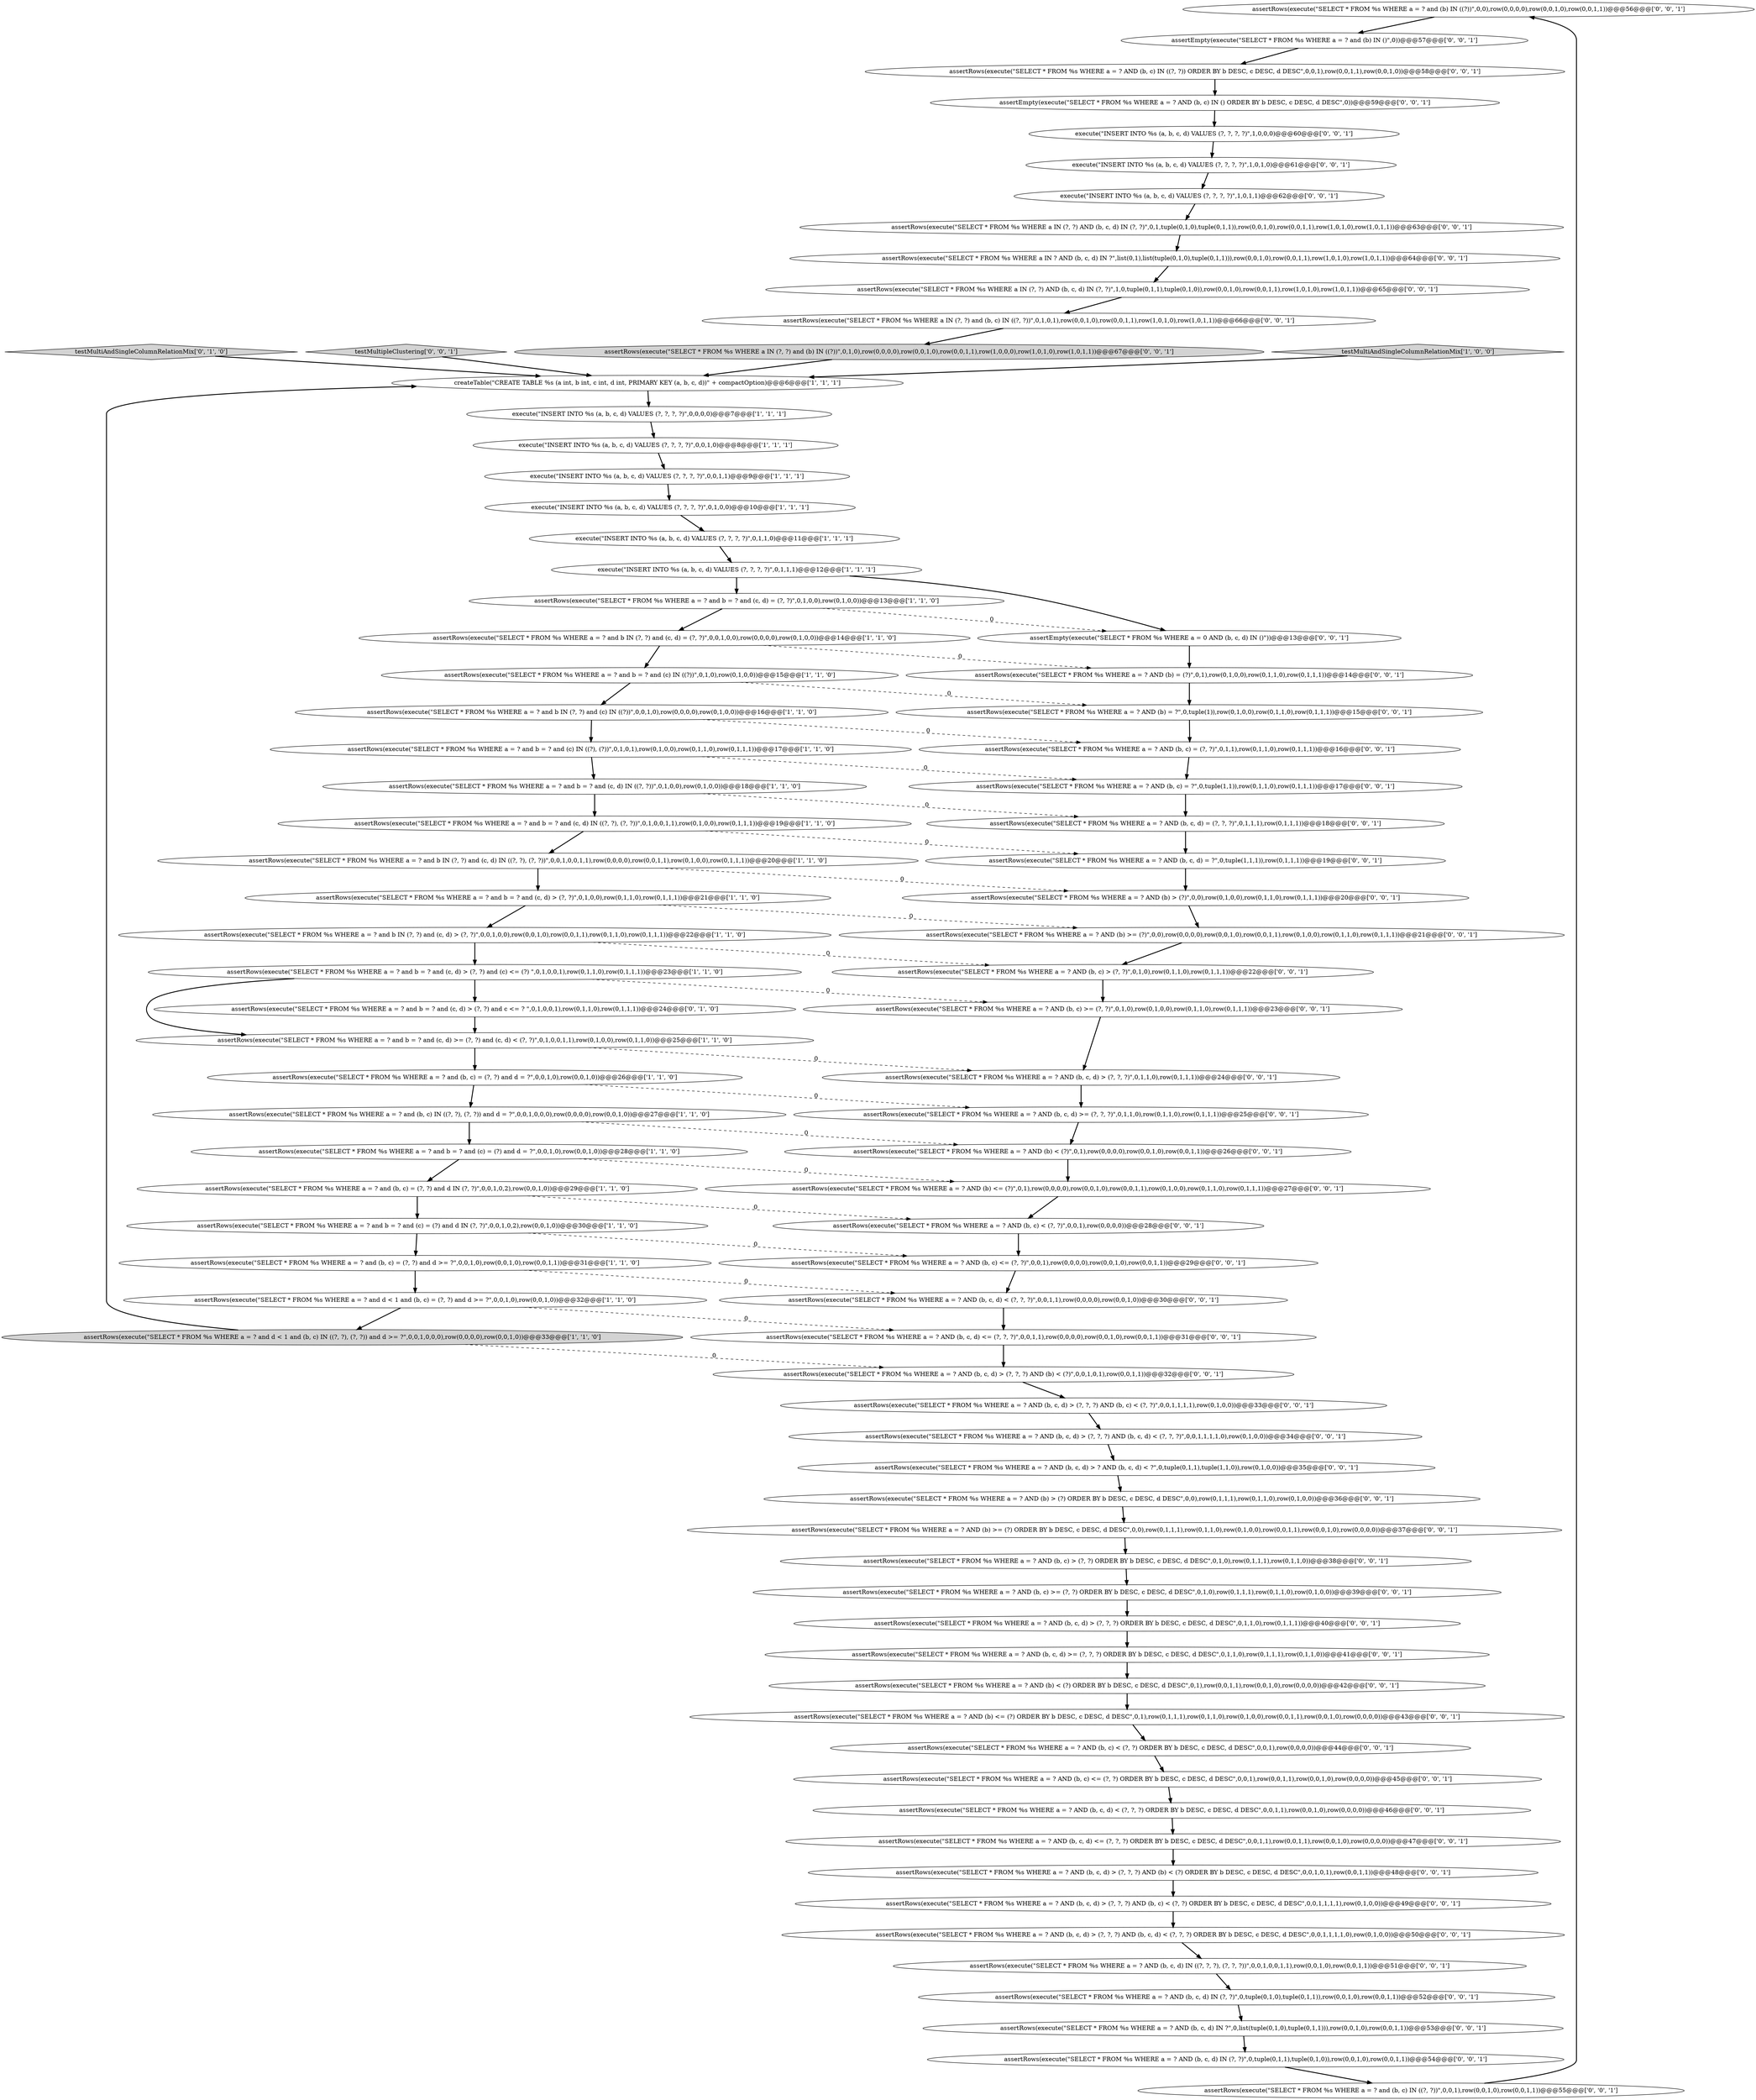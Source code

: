 digraph {
58 [style = filled, label = "assertRows(execute(\"SELECT * FROM %s WHERE a = ? and (b) IN ((?))\",0,0),row(0,0,0,0),row(0,0,1,0),row(0,0,1,1))@@@56@@@['0', '0', '1']", fillcolor = white, shape = ellipse image = "AAA0AAABBB3BBB"];
76 [style = filled, label = "assertRows(execute(\"SELECT * FROM %s WHERE a = ? AND (b, c) IN ((?, ?)) ORDER BY b DESC, c DESC, d DESC\",0,0,1),row(0,0,1,1),row(0,0,1,0))@@@58@@@['0', '0', '1']", fillcolor = white, shape = ellipse image = "AAA0AAABBB3BBB"];
6 [style = filled, label = "createTable(\"CREATE TABLE %s (a int, b int, c int, d int, PRIMARY KEY (a, b, c, d))\" + compactOption)@@@6@@@['1', '1', '1']", fillcolor = white, shape = ellipse image = "AAA0AAABBB1BBB"];
56 [style = filled, label = "assertRows(execute(\"SELECT * FROM %s WHERE a IN (?, ?) AND (b, c, d) IN (?, ?)\",0,1,tuple(0,1,0),tuple(0,1,1)),row(0,0,1,0),row(0,0,1,1),row(1,0,1,0),row(1,0,1,1))@@@63@@@['0', '0', '1']", fillcolor = white, shape = ellipse image = "AAA0AAABBB3BBB"];
7 [style = filled, label = "assertRows(execute(\"SELECT * FROM %s WHERE a = ? and b = ? and (c) IN ((?))\",0,1,0),row(0,1,0,0))@@@15@@@['1', '1', '0']", fillcolor = white, shape = ellipse image = "AAA0AAABBB1BBB"];
37 [style = filled, label = "assertRows(execute(\"SELECT * FROM %s WHERE a IN ? AND (b, c, d) IN ?\",list(0,1),list(tuple(0,1,0),tuple(0,1,1))),row(0,0,1,0),row(0,0,1,1),row(1,0,1,0),row(1,0,1,1))@@@64@@@['0', '0', '1']", fillcolor = white, shape = ellipse image = "AAA0AAABBB3BBB"];
63 [style = filled, label = "assertRows(execute(\"SELECT * FROM %s WHERE a = ? AND (b, c) < (?, ?)\",0,0,1),row(0,0,0,0))@@@28@@@['0', '0', '1']", fillcolor = white, shape = ellipse image = "AAA0AAABBB3BBB"];
16 [style = filled, label = "assertRows(execute(\"SELECT * FROM %s WHERE a = ? and b IN (?, ?) and (c, d) = (?, ?)\",0,0,1,0,0),row(0,0,0,0),row(0,1,0,0))@@@14@@@['1', '1', '0']", fillcolor = white, shape = ellipse image = "AAA0AAABBB1BBB"];
31 [style = filled, label = "assertEmpty(execute(\"SELECT * FROM %s WHERE a = ? and (b) IN ()\",0))@@@57@@@['0', '0', '1']", fillcolor = white, shape = ellipse image = "AAA0AAABBB3BBB"];
36 [style = filled, label = "assertRows(execute(\"SELECT * FROM %s WHERE a = ? AND (b, c, d) > (?, ?, ?)\",0,1,1,0),row(0,1,1,1))@@@24@@@['0', '0', '1']", fillcolor = white, shape = ellipse image = "AAA0AAABBB3BBB"];
17 [style = filled, label = "assertRows(execute(\"SELECT * FROM %s WHERE a = ? and (b, c) = (?, ?) and d >= ?\",0,0,1,0),row(0,0,1,0),row(0,0,1,1))@@@31@@@['1', '1', '0']", fillcolor = white, shape = ellipse image = "AAA0AAABBB1BBB"];
26 [style = filled, label = "execute(\"INSERT INTO %s (a, b, c, d) VALUES (?, ?, ?, ?)\",0,1,0,0)@@@10@@@['1', '1', '1']", fillcolor = white, shape = ellipse image = "AAA0AAABBB1BBB"];
38 [style = filled, label = "assertRows(execute(\"SELECT * FROM %s WHERE a = ? AND (b, c, d) <= (?, ?, ?)\",0,0,1,1),row(0,0,0,0),row(0,0,1,0),row(0,0,1,1))@@@31@@@['0', '0', '1']", fillcolor = white, shape = ellipse image = "AAA0AAABBB3BBB"];
11 [style = filled, label = "execute(\"INSERT INTO %s (a, b, c, d) VALUES (?, ?, ?, ?)\",0,0,0,0)@@@7@@@['1', '1', '1']", fillcolor = white, shape = ellipse image = "AAA0AAABBB1BBB"];
62 [style = filled, label = "assertRows(execute(\"SELECT * FROM %s WHERE a = ? AND (b, c, d) < (?, ?, ?) ORDER BY b DESC, c DESC, d DESC\",0,0,1,1),row(0,0,1,0),row(0,0,0,0))@@@46@@@['0', '0', '1']", fillcolor = white, shape = ellipse image = "AAA0AAABBB3BBB"];
15 [style = filled, label = "assertRows(execute(\"SELECT * FROM %s WHERE a = ? and b = ? and (c, d) >= (?, ?) and (c, d) < (?, ?)\",0,1,0,0,1,1),row(0,1,0,0),row(0,1,1,0))@@@25@@@['1', '1', '0']", fillcolor = white, shape = ellipse image = "AAA0AAABBB1BBB"];
64 [style = filled, label = "assertRows(execute(\"SELECT * FROM %s WHERE a = ? AND (b, c, d) > (?, ?, ?) ORDER BY b DESC, c DESC, d DESC\",0,1,1,0),row(0,1,1,1))@@@40@@@['0', '0', '1']", fillcolor = white, shape = ellipse image = "AAA0AAABBB3BBB"];
0 [style = filled, label = "assertRows(execute(\"SELECT * FROM %s WHERE a = ? and b = ? and (c) IN ((?), (?))\",0,1,0,1),row(0,1,0,0),row(0,1,1,0),row(0,1,1,1))@@@17@@@['1', '1', '0']", fillcolor = white, shape = ellipse image = "AAA0AAABBB1BBB"];
22 [style = filled, label = "testMultiAndSingleColumnRelationMix['1', '0', '0']", fillcolor = lightgray, shape = diamond image = "AAA0AAABBB1BBB"];
10 [style = filled, label = "assertRows(execute(\"SELECT * FROM %s WHERE a = ? and b = ? and (c) = (?) and d = ?\",0,0,1,0),row(0,0,1,0))@@@28@@@['1', '1', '0']", fillcolor = white, shape = ellipse image = "AAA0AAABBB1BBB"];
74 [style = filled, label = "assertRows(execute(\"SELECT * FROM %s WHERE a = ? AND (b, c, d) > (?, ?, ?) AND (b, c) < (?, ?) ORDER BY b DESC, c DESC, d DESC\",0,0,1,1,1,1),row(0,1,0,0))@@@49@@@['0', '0', '1']", fillcolor = white, shape = ellipse image = "AAA0AAABBB3BBB"];
78 [style = filled, label = "assertRows(execute(\"SELECT * FROM %s WHERE a = ? AND (b, c, d) <= (?, ?, ?) ORDER BY b DESC, c DESC, d DESC\",0,0,1,1),row(0,0,1,1),row(0,0,1,0),row(0,0,0,0))@@@47@@@['0', '0', '1']", fillcolor = white, shape = ellipse image = "AAA0AAABBB3BBB"];
23 [style = filled, label = "execute(\"INSERT INTO %s (a, b, c, d) VALUES (?, ?, ?, ?)\",0,0,1,0)@@@8@@@['1', '1', '1']", fillcolor = white, shape = ellipse image = "AAA0AAABBB1BBB"];
75 [style = filled, label = "assertRows(execute(\"SELECT * FROM %s WHERE a = ? AND (b, c, d) > (?, ?, ?) AND (b, c, d) < (?, ?, ?) ORDER BY b DESC, c DESC, d DESC\",0,0,1,1,1,1,0),row(0,1,0,0))@@@50@@@['0', '0', '1']", fillcolor = white, shape = ellipse image = "AAA0AAABBB3BBB"];
3 [style = filled, label = "assertRows(execute(\"SELECT * FROM %s WHERE a = ? and b = ? and (c, d) = (?, ?)\",0,1,0,0),row(0,1,0,0))@@@13@@@['1', '1', '0']", fillcolor = white, shape = ellipse image = "AAA0AAABBB1BBB"];
73 [style = filled, label = "assertRows(execute(\"SELECT * FROM %s WHERE a = ? AND (b, c) > (?, ?)\",0,1,0),row(0,1,1,0),row(0,1,1,1))@@@22@@@['0', '0', '1']", fillcolor = white, shape = ellipse image = "AAA0AAABBB3BBB"];
67 [style = filled, label = "assertRows(execute(\"SELECT * FROM %s WHERE a = ? AND (b, c, d) > (?, ?, ?) AND (b) < (?)\",0,0,1,0,1),row(0,0,1,1))@@@32@@@['0', '0', '1']", fillcolor = white, shape = ellipse image = "AAA0AAABBB3BBB"];
24 [style = filled, label = "execute(\"INSERT INTO %s (a, b, c, d) VALUES (?, ?, ?, ?)\",0,1,1,1)@@@12@@@['1', '1', '1']", fillcolor = white, shape = ellipse image = "AAA0AAABBB1BBB"];
47 [style = filled, label = "assertRows(execute(\"SELECT * FROM %s WHERE a = ? AND (b, c, d) IN (?, ?)\",0,tuple(0,1,0),tuple(0,1,1)),row(0,0,1,0),row(0,0,1,1))@@@52@@@['0', '0', '1']", fillcolor = white, shape = ellipse image = "AAA0AAABBB3BBB"];
77 [style = filled, label = "assertRows(execute(\"SELECT * FROM %s WHERE a = ? AND (b) >= (?) ORDER BY b DESC, c DESC, d DESC\",0,0),row(0,1,1,1),row(0,1,1,0),row(0,1,0,0),row(0,0,1,1),row(0,0,1,0),row(0,0,0,0))@@@37@@@['0', '0', '1']", fillcolor = white, shape = ellipse image = "AAA0AAABBB3BBB"];
83 [style = filled, label = "assertRows(execute(\"SELECT * FROM %s WHERE a IN (?, ?) and (b, c) IN ((?, ?))\",0,1,0,1),row(0,0,1,0),row(0,0,1,1),row(1,0,1,0),row(1,0,1,1))@@@66@@@['0', '0', '1']", fillcolor = white, shape = ellipse image = "AAA0AAABBB3BBB"];
18 [style = filled, label = "assertRows(execute(\"SELECT * FROM %s WHERE a = ? and d < 1 and (b, c) IN ((?, ?), (?, ?)) and d >= ?\",0,0,1,0,0,0),row(0,0,0,0),row(0,0,1,0))@@@33@@@['1', '1', '0']", fillcolor = lightgray, shape = ellipse image = "AAA0AAABBB1BBB"];
14 [style = filled, label = "execute(\"INSERT INTO %s (a, b, c, d) VALUES (?, ?, ?, ?)\",0,1,1,0)@@@11@@@['1', '1', '1']", fillcolor = white, shape = ellipse image = "AAA0AAABBB1BBB"];
43 [style = filled, label = "assertRows(execute(\"SELECT * FROM %s WHERE a = ? AND (b, c) <= (?, ?) ORDER BY b DESC, c DESC, d DESC\",0,0,1),row(0,0,1,1),row(0,0,1,0),row(0,0,0,0))@@@45@@@['0', '0', '1']", fillcolor = white, shape = ellipse image = "AAA0AAABBB3BBB"];
13 [style = filled, label = "assertRows(execute(\"SELECT * FROM %s WHERE a = ? and b = ? and (c) = (?) and d IN (?, ?)\",0,0,1,0,2),row(0,0,1,0))@@@30@@@['1', '1', '0']", fillcolor = white, shape = ellipse image = "AAA0AAABBB1BBB"];
59 [style = filled, label = "assertRows(execute(\"SELECT * FROM %s WHERE a = ? AND (b) > (?)\",0,0),row(0,1,0,0),row(0,1,1,0),row(0,1,1,1))@@@20@@@['0', '0', '1']", fillcolor = white, shape = ellipse image = "AAA0AAABBB3BBB"];
80 [style = filled, label = "assertRows(execute(\"SELECT * FROM %s WHERE a = ? AND (b, c, d) < (?, ?, ?)\",0,0,1,1),row(0,0,0,0),row(0,0,1,0))@@@30@@@['0', '0', '1']", fillcolor = white, shape = ellipse image = "AAA0AAABBB3BBB"];
32 [style = filled, label = "assertRows(execute(\"SELECT * FROM %s WHERE a = ? AND (b, c, d) > (?, ?, ?) AND (b, c, d) < (?, ?, ?)\",0,0,1,1,1,1,0),row(0,1,0,0))@@@34@@@['0', '0', '1']", fillcolor = white, shape = ellipse image = "AAA0AAABBB3BBB"];
41 [style = filled, label = "assertEmpty(execute(\"SELECT * FROM %s WHERE a = 0 AND (b, c, d) IN ()\"))@@@13@@@['0', '0', '1']", fillcolor = white, shape = ellipse image = "AAA0AAABBB3BBB"];
49 [style = filled, label = "assertRows(execute(\"SELECT * FROM %s WHERE a = ? AND (b, c, d) IN ?\",0,list(tuple(0,1,0),tuple(0,1,1))),row(0,0,1,0),row(0,0,1,1))@@@53@@@['0', '0', '1']", fillcolor = white, shape = ellipse image = "AAA0AAABBB3BBB"];
85 [style = filled, label = "assertRows(execute(\"SELECT * FROM %s WHERE a = ? AND (b) <= (?) ORDER BY b DESC, c DESC, d DESC\",0,1),row(0,1,1,1),row(0,1,1,0),row(0,1,0,0),row(0,0,1,1),row(0,0,1,0),row(0,0,0,0))@@@43@@@['0', '0', '1']", fillcolor = white, shape = ellipse image = "AAA0AAABBB3BBB"];
33 [style = filled, label = "assertRows(execute(\"SELECT * FROM %s WHERE a = ? AND (b, c) <= (?, ?)\",0,0,1),row(0,0,0,0),row(0,0,1,0),row(0,0,1,1))@@@29@@@['0', '0', '1']", fillcolor = white, shape = ellipse image = "AAA0AAABBB3BBB"];
5 [style = filled, label = "execute(\"INSERT INTO %s (a, b, c, d) VALUES (?, ?, ?, ?)\",0,0,1,1)@@@9@@@['1', '1', '1']", fillcolor = white, shape = ellipse image = "AAA0AAABBB1BBB"];
53 [style = filled, label = "assertRows(execute(\"SELECT * FROM %s WHERE a = ? AND (b) <= (?)\",0,1),row(0,0,0,0),row(0,0,1,0),row(0,0,1,1),row(0,1,0,0),row(0,1,1,0),row(0,1,1,1))@@@27@@@['0', '0', '1']", fillcolor = white, shape = ellipse image = "AAA0AAABBB3BBB"];
12 [style = filled, label = "assertRows(execute(\"SELECT * FROM %s WHERE a = ? and (b, c) = (?, ?) and d IN (?, ?)\",0,0,1,0,2),row(0,0,1,0))@@@29@@@['1', '1', '0']", fillcolor = white, shape = ellipse image = "AAA0AAABBB1BBB"];
28 [style = filled, label = "testMultiAndSingleColumnRelationMix['0', '1', '0']", fillcolor = lightgray, shape = diamond image = "AAA0AAABBB2BBB"];
84 [style = filled, label = "assertRows(execute(\"SELECT * FROM %s WHERE a = ? AND (b) >= (?)\",0,0),row(0,0,0,0),row(0,0,1,0),row(0,0,1,1),row(0,1,0,0),row(0,1,1,0),row(0,1,1,1))@@@21@@@['0', '0', '1']", fillcolor = white, shape = ellipse image = "AAA0AAABBB3BBB"];
27 [style = filled, label = "assertRows(execute(\"SELECT * FROM %s WHERE a = ? and b = ? and (c, d) IN ((?, ?))\",0,1,0,0),row(0,1,0,0))@@@18@@@['1', '1', '0']", fillcolor = white, shape = ellipse image = "AAA0AAABBB1BBB"];
72 [style = filled, label = "testMultipleClustering['0', '0', '1']", fillcolor = lightgray, shape = diamond image = "AAA0AAABBB3BBB"];
70 [style = filled, label = "assertRows(execute(\"SELECT * FROM %s WHERE a = ? AND (b) = ?\",0,tuple(1)),row(0,1,0,0),row(0,1,1,0),row(0,1,1,1))@@@15@@@['0', '0', '1']", fillcolor = white, shape = ellipse image = "AAA0AAABBB3BBB"];
9 [style = filled, label = "assertRows(execute(\"SELECT * FROM %s WHERE a = ? and d < 1 and (b, c) = (?, ?) and d >= ?\",0,0,1,0),row(0,0,1,0))@@@32@@@['1', '1', '0']", fillcolor = white, shape = ellipse image = "AAA0AAABBB1BBB"];
81 [style = filled, label = "assertRows(execute(\"SELECT * FROM %s WHERE a = ? AND (b) < (?) ORDER BY b DESC, c DESC, d DESC\",0,1),row(0,0,1,1),row(0,0,1,0),row(0,0,0,0))@@@42@@@['0', '0', '1']", fillcolor = white, shape = ellipse image = "AAA0AAABBB3BBB"];
52 [style = filled, label = "assertRows(execute(\"SELECT * FROM %s WHERE a = ? AND (b) > (?) ORDER BY b DESC, c DESC, d DESC\",0,0),row(0,1,1,1),row(0,1,1,0),row(0,1,0,0))@@@36@@@['0', '0', '1']", fillcolor = white, shape = ellipse image = "AAA0AAABBB3BBB"];
51 [style = filled, label = "assertRows(execute(\"SELECT * FROM %s WHERE a IN (?, ?) AND (b, c, d) IN (?, ?)\",1,0,tuple(0,1,1),tuple(0,1,0)),row(0,0,1,0),row(0,0,1,1),row(1,0,1,0),row(1,0,1,1))@@@65@@@['0', '0', '1']", fillcolor = white, shape = ellipse image = "AAA0AAABBB3BBB"];
34 [style = filled, label = "assertRows(execute(\"SELECT * FROM %s WHERE a = ? AND (b, c) > (?, ?) ORDER BY b DESC, c DESC, d DESC\",0,1,0),row(0,1,1,1),row(0,1,1,0))@@@38@@@['0', '0', '1']", fillcolor = white, shape = ellipse image = "AAA0AAABBB3BBB"];
82 [style = filled, label = "assertRows(execute(\"SELECT * FROM %s WHERE a = ? AND (b, c) = ?\",0,tuple(1,1)),row(0,1,1,0),row(0,1,1,1))@@@17@@@['0', '0', '1']", fillcolor = white, shape = ellipse image = "AAA0AAABBB3BBB"];
46 [style = filled, label = "assertRows(execute(\"SELECT * FROM %s WHERE a = ? AND (b, c, d) IN ((?, ?, ?), (?, ?, ?))\",0,0,1,0,0,1,1),row(0,0,1,0),row(0,0,1,1))@@@51@@@['0', '0', '1']", fillcolor = white, shape = ellipse image = "AAA0AAABBB3BBB"];
60 [style = filled, label = "assertRows(execute(\"SELECT * FROM %s WHERE a = ? AND (b, c) >= (?, ?) ORDER BY b DESC, c DESC, d DESC\",0,1,0),row(0,1,1,1),row(0,1,1,0),row(0,1,0,0))@@@39@@@['0', '0', '1']", fillcolor = white, shape = ellipse image = "AAA0AAABBB3BBB"];
45 [style = filled, label = "assertRows(execute(\"SELECT * FROM %s WHERE a = ? AND (b, c, d) IN (?, ?)\",0,tuple(0,1,1),tuple(0,1,0)),row(0,0,1,0),row(0,0,1,1))@@@54@@@['0', '0', '1']", fillcolor = white, shape = ellipse image = "AAA0AAABBB3BBB"];
61 [style = filled, label = "assertRows(execute(\"SELECT * FROM %s WHERE a = ? AND (b, c, d) >= (?, ?, ?)\",0,1,1,0),row(0,1,1,0),row(0,1,1,1))@@@25@@@['0', '0', '1']", fillcolor = white, shape = ellipse image = "AAA0AAABBB3BBB"];
20 [style = filled, label = "assertRows(execute(\"SELECT * FROM %s WHERE a = ? and b IN (?, ?) and (c) IN ((?))\",0,0,1,0),row(0,0,0,0),row(0,1,0,0))@@@16@@@['1', '1', '0']", fillcolor = white, shape = ellipse image = "AAA0AAABBB1BBB"];
2 [style = filled, label = "assertRows(execute(\"SELECT * FROM %s WHERE a = ? and b IN (?, ?) and (c, d) > (?, ?)\",0,0,1,0,0),row(0,0,1,0),row(0,0,1,1),row(0,1,1,0),row(0,1,1,1))@@@22@@@['1', '1', '0']", fillcolor = white, shape = ellipse image = "AAA0AAABBB1BBB"];
39 [style = filled, label = "assertRows(execute(\"SELECT * FROM %s WHERE a = ? AND (b, c, d) > ? AND (b, c, d) < ?\",0,tuple(0,1,1),tuple(1,1,0)),row(0,1,0,0))@@@35@@@['0', '0', '1']", fillcolor = white, shape = ellipse image = "AAA0AAABBB3BBB"];
65 [style = filled, label = "assertRows(execute(\"SELECT * FROM %s WHERE a = ? AND (b, c, d) = ?\",0,tuple(1,1,1)),row(0,1,1,1))@@@19@@@['0', '0', '1']", fillcolor = white, shape = ellipse image = "AAA0AAABBB3BBB"];
68 [style = filled, label = "assertRows(execute(\"SELECT * FROM %s WHERE a = ? AND (b, c, d) = (?, ?, ?)\",0,1,1,1),row(0,1,1,1))@@@18@@@['0', '0', '1']", fillcolor = white, shape = ellipse image = "AAA0AAABBB3BBB"];
19 [style = filled, label = "assertRows(execute(\"SELECT * FROM %s WHERE a = ? and (b, c) IN ((?, ?), (?, ?)) and d = ?\",0,0,1,0,0,0),row(0,0,0,0),row(0,0,1,0))@@@27@@@['1', '1', '0']", fillcolor = white, shape = ellipse image = "AAA0AAABBB1BBB"];
35 [style = filled, label = "assertRows(execute(\"SELECT * FROM %s WHERE a = ? AND (b) < (?)\",0,1),row(0,0,0,0),row(0,0,1,0),row(0,0,1,1))@@@26@@@['0', '0', '1']", fillcolor = white, shape = ellipse image = "AAA0AAABBB3BBB"];
50 [style = filled, label = "assertRows(execute(\"SELECT * FROM %s WHERE a = ? and (b, c) IN ((?, ?))\",0,0,1),row(0,0,1,0),row(0,0,1,1))@@@55@@@['0', '0', '1']", fillcolor = white, shape = ellipse image = "AAA0AAABBB3BBB"];
44 [style = filled, label = "assertEmpty(execute(\"SELECT * FROM %s WHERE a = ? AND (b, c) IN () ORDER BY b DESC, c DESC, d DESC\",0))@@@59@@@['0', '0', '1']", fillcolor = white, shape = ellipse image = "AAA0AAABBB3BBB"];
71 [style = filled, label = "assertRows(execute(\"SELECT * FROM %s WHERE a = ? AND (b, c, d) > (?, ?, ?) AND (b, c) < (?, ?)\",0,0,1,1,1,1),row(0,1,0,0))@@@33@@@['0', '0', '1']", fillcolor = white, shape = ellipse image = "AAA0AAABBB3BBB"];
30 [style = filled, label = "assertRows(execute(\"SELECT * FROM %s WHERE a = ? AND (b, c, d) > (?, ?, ?) AND (b) < (?) ORDER BY b DESC, c DESC, d DESC\",0,0,1,0,1),row(0,0,1,1))@@@48@@@['0', '0', '1']", fillcolor = white, shape = ellipse image = "AAA0AAABBB3BBB"];
25 [style = filled, label = "assertRows(execute(\"SELECT * FROM %s WHERE a = ? and b = ? and (c, d) > (?, ?) and (c) <= (?) \",0,1,0,0,1),row(0,1,1,0),row(0,1,1,1))@@@23@@@['1', '1', '0']", fillcolor = white, shape = ellipse image = "AAA0AAABBB1BBB"];
40 [style = filled, label = "execute(\"INSERT INTO %s (a, b, c, d) VALUES (?, ?, ?, ?)\",1,0,1,1)@@@62@@@['0', '0', '1']", fillcolor = white, shape = ellipse image = "AAA0AAABBB3BBB"];
54 [style = filled, label = "execute(\"INSERT INTO %s (a, b, c, d) VALUES (?, ?, ?, ?)\",1,0,0,0)@@@60@@@['0', '0', '1']", fillcolor = white, shape = ellipse image = "AAA0AAABBB3BBB"];
55 [style = filled, label = "assertRows(execute(\"SELECT * FROM %s WHERE a IN (?, ?) and (b) IN ((?))\",0,1,0),row(0,0,0,0),row(0,0,1,0),row(0,0,1,1),row(1,0,0,0),row(1,0,1,0),row(1,0,1,1))@@@67@@@['0', '0', '1']", fillcolor = lightgray, shape = ellipse image = "AAA0AAABBB3BBB"];
21 [style = filled, label = "assertRows(execute(\"SELECT * FROM %s WHERE a = ? and b IN (?, ?) and (c, d) IN ((?, ?), (?, ?))\",0,0,1,0,0,1,1),row(0,0,0,0),row(0,0,1,1),row(0,1,0,0),row(0,1,1,1))@@@20@@@['1', '1', '0']", fillcolor = white, shape = ellipse image = "AAA0AAABBB1BBB"];
29 [style = filled, label = "assertRows(execute(\"SELECT * FROM %s WHERE a = ? and b = ? and (c, d) > (?, ?) and c <= ? \",0,1,0,0,1),row(0,1,1,0),row(0,1,1,1))@@@24@@@['0', '1', '0']", fillcolor = white, shape = ellipse image = "AAA1AAABBB2BBB"];
66 [style = filled, label = "assertRows(execute(\"SELECT * FROM %s WHERE a = ? AND (b) = (?)\",0,1),row(0,1,0,0),row(0,1,1,0),row(0,1,1,1))@@@14@@@['0', '0', '1']", fillcolor = white, shape = ellipse image = "AAA0AAABBB3BBB"];
57 [style = filled, label = "execute(\"INSERT INTO %s (a, b, c, d) VALUES (?, ?, ?, ?)\",1,0,1,0)@@@61@@@['0', '0', '1']", fillcolor = white, shape = ellipse image = "AAA0AAABBB3BBB"];
1 [style = filled, label = "assertRows(execute(\"SELECT * FROM %s WHERE a = ? and b = ? and (c, d) IN ((?, ?), (?, ?))\",0,1,0,0,1,1),row(0,1,0,0),row(0,1,1,1))@@@19@@@['1', '1', '0']", fillcolor = white, shape = ellipse image = "AAA0AAABBB1BBB"];
79 [style = filled, label = "assertRows(execute(\"SELECT * FROM %s WHERE a = ? AND (b, c, d) >= (?, ?, ?) ORDER BY b DESC, c DESC, d DESC\",0,1,1,0),row(0,1,1,1),row(0,1,1,0))@@@41@@@['0', '0', '1']", fillcolor = white, shape = ellipse image = "AAA0AAABBB3BBB"];
8 [style = filled, label = "assertRows(execute(\"SELECT * FROM %s WHERE a = ? and (b, c) = (?, ?) and d = ?\",0,0,1,0),row(0,0,1,0))@@@26@@@['1', '1', '0']", fillcolor = white, shape = ellipse image = "AAA0AAABBB1BBB"];
48 [style = filled, label = "assertRows(execute(\"SELECT * FROM %s WHERE a = ? AND (b, c) < (?, ?) ORDER BY b DESC, c DESC, d DESC\",0,0,1),row(0,0,0,0))@@@44@@@['0', '0', '1']", fillcolor = white, shape = ellipse image = "AAA0AAABBB3BBB"];
4 [style = filled, label = "assertRows(execute(\"SELECT * FROM %s WHERE a = ? and b = ? and (c, d) > (?, ?)\",0,1,0,0),row(0,1,1,0),row(0,1,1,1))@@@21@@@['1', '1', '0']", fillcolor = white, shape = ellipse image = "AAA0AAABBB1BBB"];
69 [style = filled, label = "assertRows(execute(\"SELECT * FROM %s WHERE a = ? AND (b, c) >= (?, ?)\",0,1,0),row(0,1,0,0),row(0,1,1,0),row(0,1,1,1))@@@23@@@['0', '0', '1']", fillcolor = white, shape = ellipse image = "AAA0AAABBB3BBB"];
42 [style = filled, label = "assertRows(execute(\"SELECT * FROM %s WHERE a = ? AND (b, c) = (?, ?)\",0,1,1),row(0,1,1,0),row(0,1,1,1))@@@16@@@['0', '0', '1']", fillcolor = white, shape = ellipse image = "AAA0AAABBB3BBB"];
60->64 [style = bold, label=""];
13->33 [style = dashed, label="0"];
37->51 [style = bold, label=""];
46->47 [style = bold, label=""];
19->35 [style = dashed, label="0"];
83->55 [style = bold, label=""];
14->24 [style = bold, label=""];
31->76 [style = bold, label=""];
4->2 [style = bold, label=""];
0->27 [style = bold, label=""];
28->6 [style = bold, label=""];
3->41 [style = dashed, label="0"];
40->56 [style = bold, label=""];
4->84 [style = dashed, label="0"];
11->23 [style = bold, label=""];
16->7 [style = bold, label=""];
71->32 [style = bold, label=""];
58->31 [style = bold, label=""];
78->30 [style = bold, label=""];
20->0 [style = bold, label=""];
21->4 [style = bold, label=""];
15->8 [style = bold, label=""];
74->75 [style = bold, label=""];
18->67 [style = dashed, label="0"];
30->74 [style = bold, label=""];
36->61 [style = bold, label=""];
12->63 [style = dashed, label="0"];
39->52 [style = bold, label=""];
82->68 [style = bold, label=""];
25->69 [style = dashed, label="0"];
6->11 [style = bold, label=""];
17->80 [style = dashed, label="0"];
7->20 [style = bold, label=""];
79->81 [style = bold, label=""];
7->70 [style = dashed, label="0"];
12->13 [style = bold, label=""];
54->57 [style = bold, label=""];
33->80 [style = bold, label=""];
41->66 [style = bold, label=""];
56->37 [style = bold, label=""];
16->66 [style = dashed, label="0"];
55->6 [style = bold, label=""];
17->9 [style = bold, label=""];
23->5 [style = bold, label=""];
48->43 [style = bold, label=""];
8->61 [style = dashed, label="0"];
15->36 [style = dashed, label="0"];
27->68 [style = dashed, label="0"];
81->85 [style = bold, label=""];
25->15 [style = bold, label=""];
18->6 [style = bold, label=""];
8->19 [style = bold, label=""];
67->71 [style = bold, label=""];
21->59 [style = dashed, label="0"];
1->65 [style = dashed, label="0"];
47->49 [style = bold, label=""];
49->45 [style = bold, label=""];
22->6 [style = bold, label=""];
63->33 [style = bold, label=""];
53->63 [style = bold, label=""];
13->17 [style = bold, label=""];
66->70 [style = bold, label=""];
9->38 [style = dashed, label="0"];
52->77 [style = bold, label=""];
42->82 [style = bold, label=""];
51->83 [style = bold, label=""];
73->69 [style = bold, label=""];
77->34 [style = bold, label=""];
26->14 [style = bold, label=""];
76->44 [style = bold, label=""];
10->53 [style = dashed, label="0"];
50->58 [style = bold, label=""];
64->79 [style = bold, label=""];
61->35 [style = bold, label=""];
24->3 [style = bold, label=""];
65->59 [style = bold, label=""];
0->82 [style = dashed, label="0"];
85->48 [style = bold, label=""];
3->16 [style = bold, label=""];
35->53 [style = bold, label=""];
45->50 [style = bold, label=""];
9->18 [style = bold, label=""];
57->40 [style = bold, label=""];
25->29 [style = bold, label=""];
19->10 [style = bold, label=""];
80->38 [style = bold, label=""];
84->73 [style = bold, label=""];
1->21 [style = bold, label=""];
32->39 [style = bold, label=""];
34->60 [style = bold, label=""];
72->6 [style = bold, label=""];
5->26 [style = bold, label=""];
2->25 [style = bold, label=""];
75->46 [style = bold, label=""];
2->73 [style = dashed, label="0"];
59->84 [style = bold, label=""];
10->12 [style = bold, label=""];
24->41 [style = bold, label=""];
27->1 [style = bold, label=""];
62->78 [style = bold, label=""];
68->65 [style = bold, label=""];
69->36 [style = bold, label=""];
43->62 [style = bold, label=""];
29->15 [style = bold, label=""];
20->42 [style = dashed, label="0"];
70->42 [style = bold, label=""];
38->67 [style = bold, label=""];
44->54 [style = bold, label=""];
}
